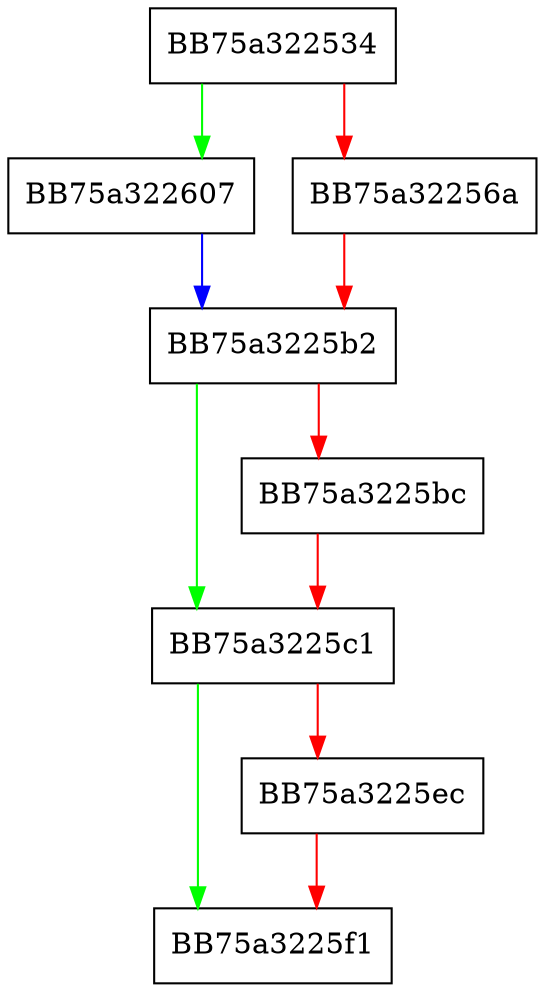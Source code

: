 digraph do_assign {
  node [shape="box"];
  graph [splines=ortho];
  BB75a322534 -> BB75a322607 [color="green"];
  BB75a322534 -> BB75a32256a [color="red"];
  BB75a32256a -> BB75a3225b2 [color="red"];
  BB75a3225b2 -> BB75a3225c1 [color="green"];
  BB75a3225b2 -> BB75a3225bc [color="red"];
  BB75a3225bc -> BB75a3225c1 [color="red"];
  BB75a3225c1 -> BB75a3225f1 [color="green"];
  BB75a3225c1 -> BB75a3225ec [color="red"];
  BB75a3225ec -> BB75a3225f1 [color="red"];
  BB75a322607 -> BB75a3225b2 [color="blue"];
}